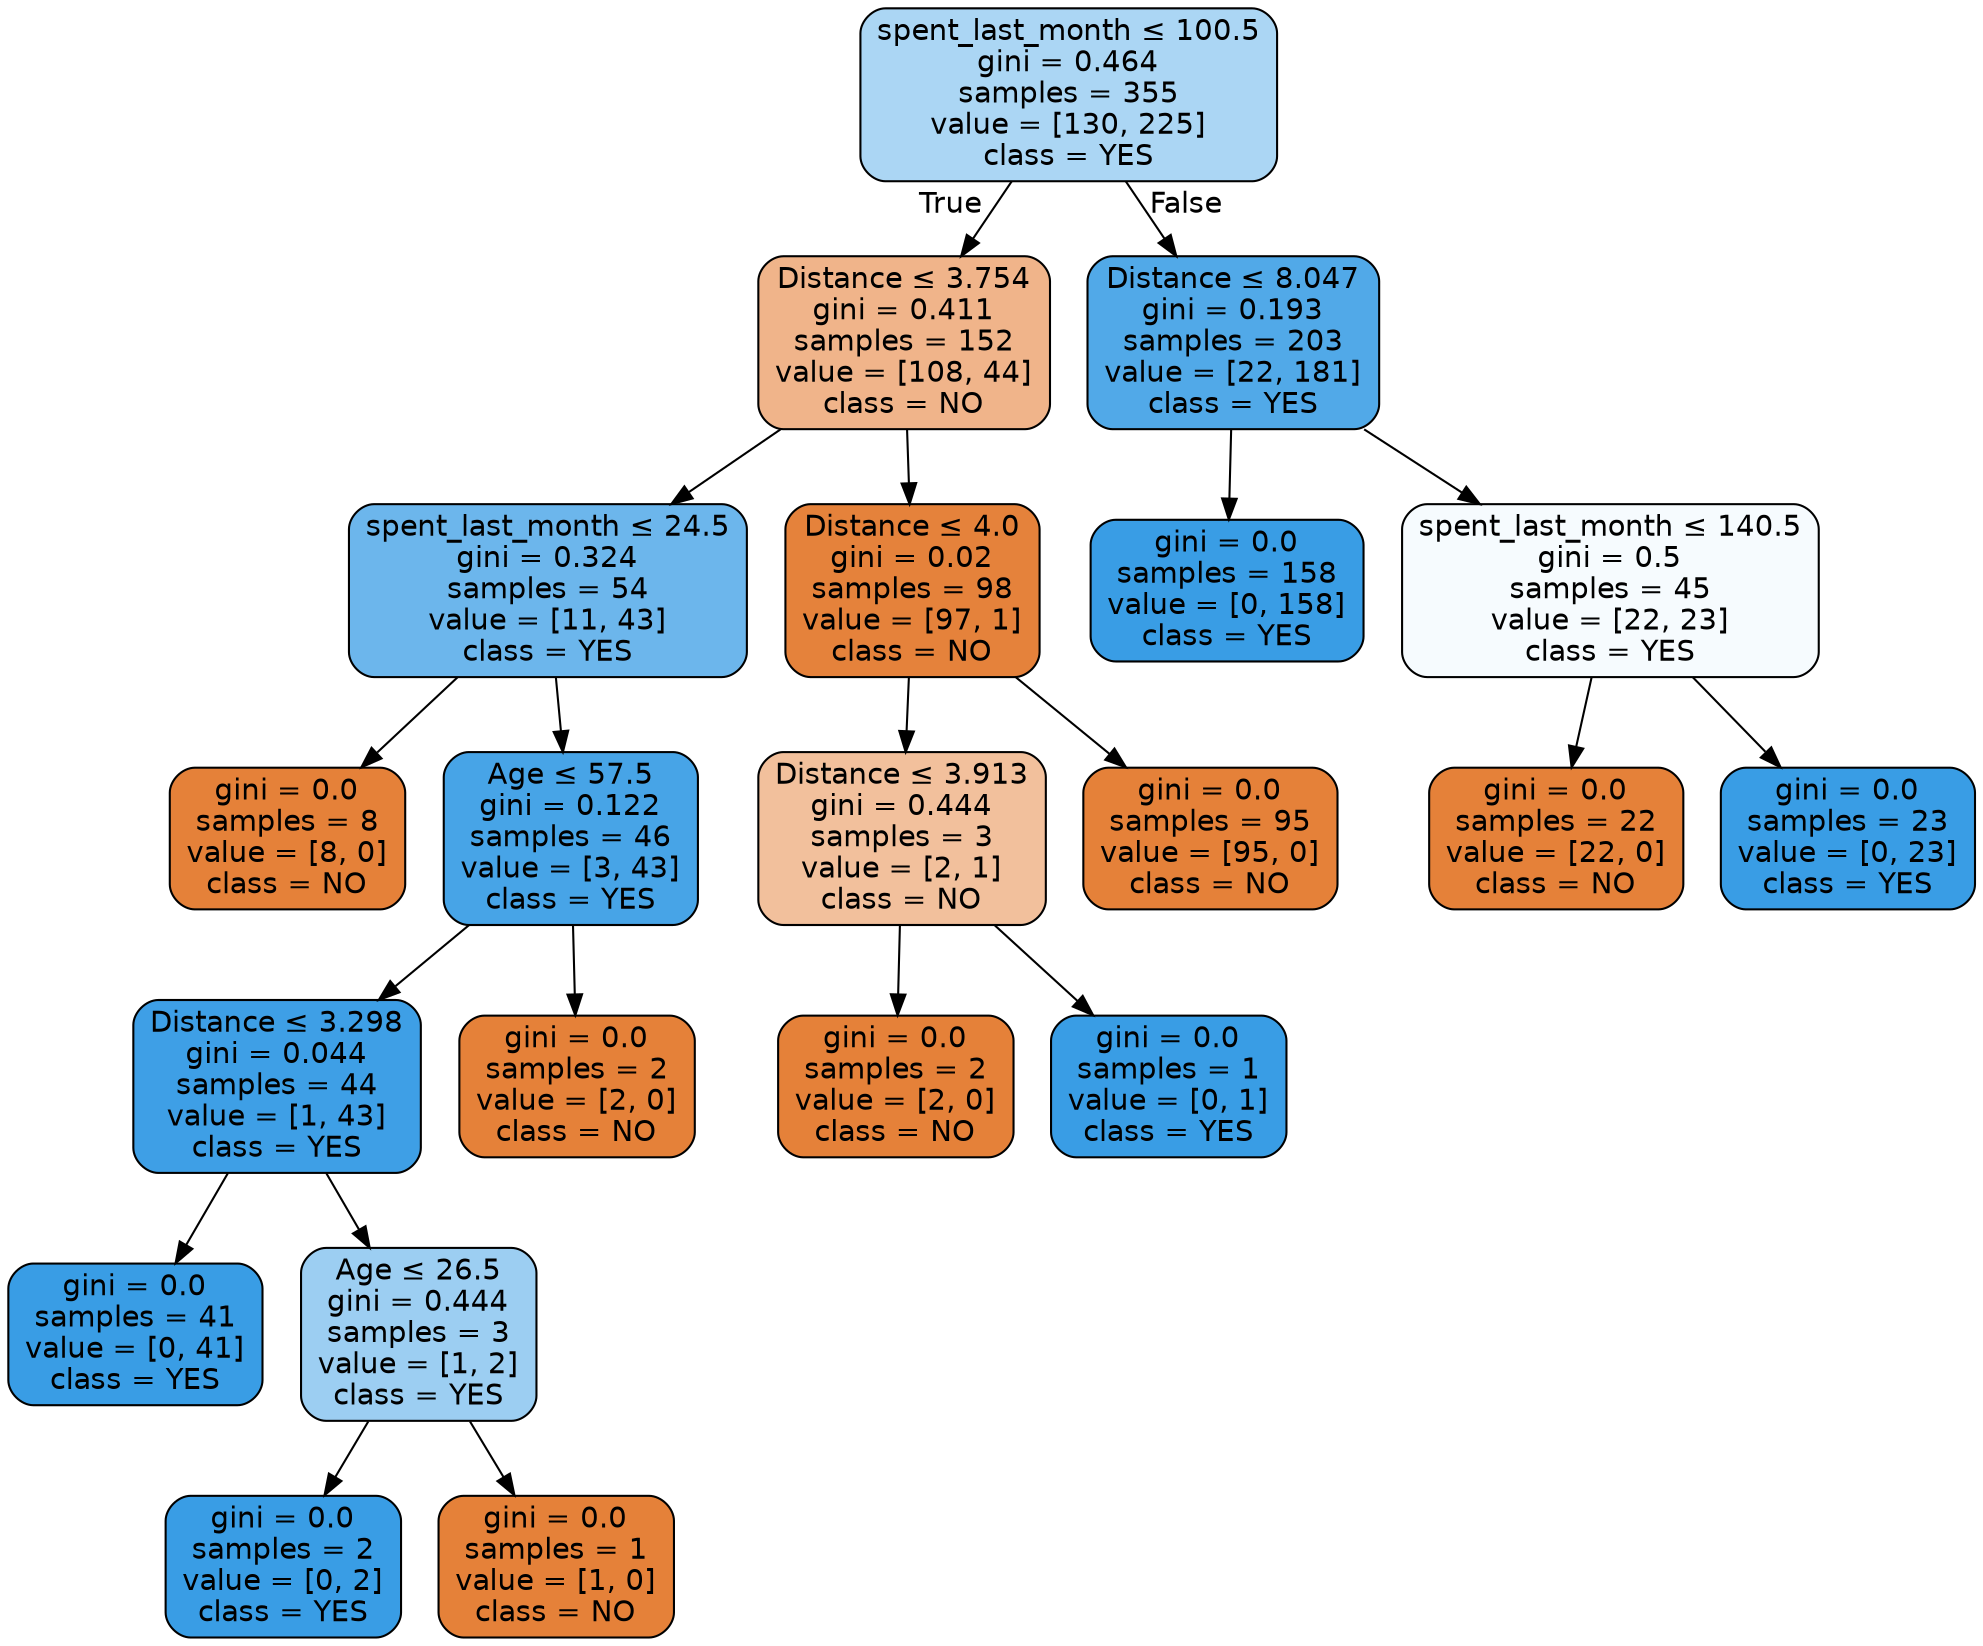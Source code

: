 digraph Tree {
node [shape=box, style="filled, rounded", color="black", fontname=helvetica] ;
edge [fontname=helvetica] ;
0 [label=<spent_last_month &le; 100.5<br/>gini = 0.464<br/>samples = 355<br/>value = [130, 225]<br/>class = YES>, fillcolor="#abd6f4"] ;
1 [label=<Distance &le; 3.754<br/>gini = 0.411<br/>samples = 152<br/>value = [108, 44]<br/>class = NO>, fillcolor="#f0b48a"] ;
0 -> 1 [labeldistance=2.5, labelangle=45, headlabel="True"] ;
2 [label=<spent_last_month &le; 24.5<br/>gini = 0.324<br/>samples = 54<br/>value = [11, 43]<br/>class = YES>, fillcolor="#6cb6ec"] ;
1 -> 2 ;
3 [label=<gini = 0.0<br/>samples = 8<br/>value = [8, 0]<br/>class = NO>, fillcolor="#e58139"] ;
2 -> 3 ;
4 [label=<Age &le; 57.5<br/>gini = 0.122<br/>samples = 46<br/>value = [3, 43]<br/>class = YES>, fillcolor="#47a4e7"] ;
2 -> 4 ;
5 [label=<Distance &le; 3.298<br/>gini = 0.044<br/>samples = 44<br/>value = [1, 43]<br/>class = YES>, fillcolor="#3e9fe6"] ;
4 -> 5 ;
6 [label=<gini = 0.0<br/>samples = 41<br/>value = [0, 41]<br/>class = YES>, fillcolor="#399de5"] ;
5 -> 6 ;
7 [label=<Age &le; 26.5<br/>gini = 0.444<br/>samples = 3<br/>value = [1, 2]<br/>class = YES>, fillcolor="#9ccef2"] ;
5 -> 7 ;
8 [label=<gini = 0.0<br/>samples = 2<br/>value = [0, 2]<br/>class = YES>, fillcolor="#399de5"] ;
7 -> 8 ;
9 [label=<gini = 0.0<br/>samples = 1<br/>value = [1, 0]<br/>class = NO>, fillcolor="#e58139"] ;
7 -> 9 ;
10 [label=<gini = 0.0<br/>samples = 2<br/>value = [2, 0]<br/>class = NO>, fillcolor="#e58139"] ;
4 -> 10 ;
11 [label=<Distance &le; 4.0<br/>gini = 0.02<br/>samples = 98<br/>value = [97, 1]<br/>class = NO>, fillcolor="#e5823b"] ;
1 -> 11 ;
12 [label=<Distance &le; 3.913<br/>gini = 0.444<br/>samples = 3<br/>value = [2, 1]<br/>class = NO>, fillcolor="#f2c09c"] ;
11 -> 12 ;
13 [label=<gini = 0.0<br/>samples = 2<br/>value = [2, 0]<br/>class = NO>, fillcolor="#e58139"] ;
12 -> 13 ;
14 [label=<gini = 0.0<br/>samples = 1<br/>value = [0, 1]<br/>class = YES>, fillcolor="#399de5"] ;
12 -> 14 ;
15 [label=<gini = 0.0<br/>samples = 95<br/>value = [95, 0]<br/>class = NO>, fillcolor="#e58139"] ;
11 -> 15 ;
16 [label=<Distance &le; 8.047<br/>gini = 0.193<br/>samples = 203<br/>value = [22, 181]<br/>class = YES>, fillcolor="#51a9e8"] ;
0 -> 16 [labeldistance=2.5, labelangle=-45, headlabel="False"] ;
17 [label=<gini = 0.0<br/>samples = 158<br/>value = [0, 158]<br/>class = YES>, fillcolor="#399de5"] ;
16 -> 17 ;
18 [label=<spent_last_month &le; 140.5<br/>gini = 0.5<br/>samples = 45<br/>value = [22, 23]<br/>class = YES>, fillcolor="#f6fbfe"] ;
16 -> 18 ;
19 [label=<gini = 0.0<br/>samples = 22<br/>value = [22, 0]<br/>class = NO>, fillcolor="#e58139"] ;
18 -> 19 ;
20 [label=<gini = 0.0<br/>samples = 23<br/>value = [0, 23]<br/>class = YES>, fillcolor="#399de5"] ;
18 -> 20 ;
}
